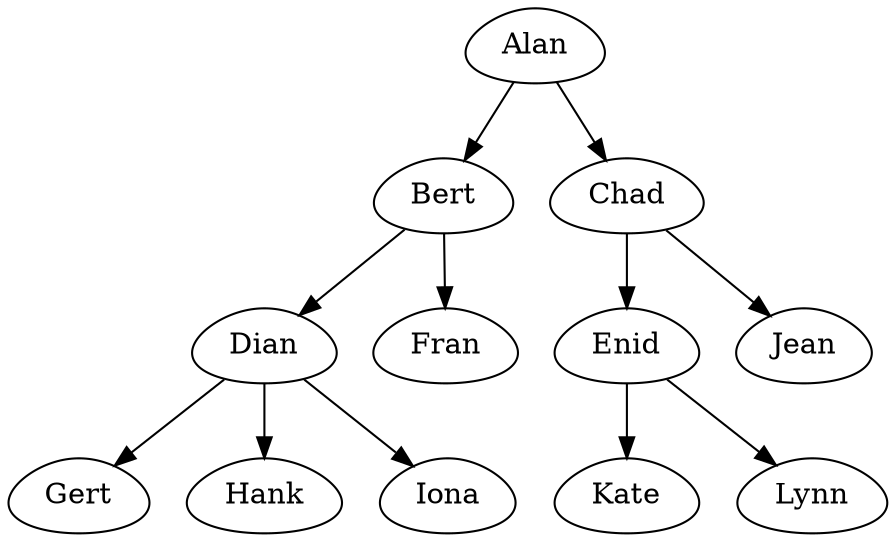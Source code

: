 // A binary tree
digraph {
	node [shape=egg]
	1 [label=Alan]
	2 [label=Bert]
	3 [label=Chad]
	4 [label=Dian]
	5 [label=Enid]
	6 [label=Fran]
	7 [label=Gert]
	8 [label=Hank]
	9 [label=Iona]
	10 [label=Jean]
	11 [label=Kate]
	12 [label=Lynn]
	1 -> 2
	1 -> 3
	2 -> 4
	2 -> 6
	3 -> 5
	3 -> 10
	4 -> 7
	4 -> 8
	4 -> 9
	5 -> 11
	5 -> 12
}
